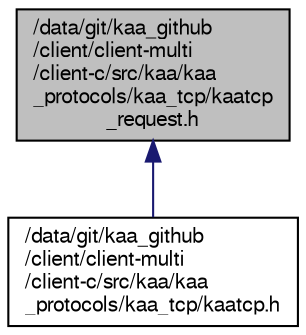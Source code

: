 digraph "/data/git/kaa_github/client/client-multi/client-c/src/kaa/kaa_protocols/kaa_tcp/kaatcp_request.h"
{
  bgcolor="transparent";
  edge [fontname="FreeSans",fontsize="10",labelfontname="FreeSans",labelfontsize="10"];
  node [fontname="FreeSans",fontsize="10",shape=record];
  Node1 [label="/data/git/kaa_github\l/client/client-multi\l/client-c/src/kaa/kaa\l_protocols/kaa_tcp/kaatcp\l_request.h",height=0.2,width=0.4,color="black", fillcolor="grey75", style="filled" fontcolor="black"];
  Node1 -> Node2 [dir="back",color="midnightblue",fontsize="10",style="solid",fontname="FreeSans"];
  Node2 [label="/data/git/kaa_github\l/client/client-multi\l/client-c/src/kaa/kaa\l_protocols/kaa_tcp/kaatcp.h",height=0.2,width=0.4,color="black",URL="$kaatcp_8h.html"];
}
